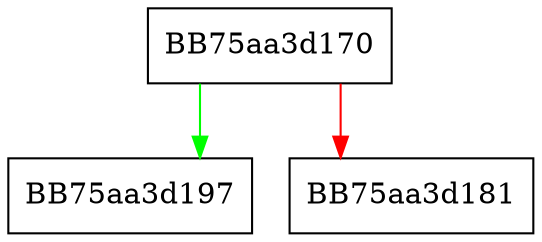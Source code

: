 digraph getTimezoneOffset {
  node [shape="box"];
  graph [splines=ortho];
  BB75aa3d170 -> BB75aa3d197 [color="green"];
  BB75aa3d170 -> BB75aa3d181 [color="red"];
}
